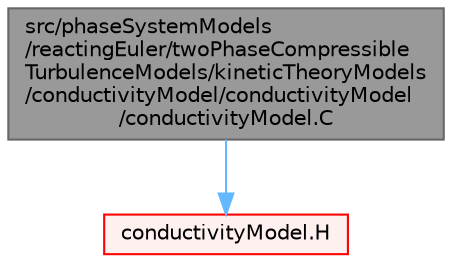 digraph "src/phaseSystemModels/reactingEuler/twoPhaseCompressibleTurbulenceModels/kineticTheoryModels/conductivityModel/conductivityModel/conductivityModel.C"
{
 // LATEX_PDF_SIZE
  bgcolor="transparent";
  edge [fontname=Helvetica,fontsize=10,labelfontname=Helvetica,labelfontsize=10];
  node [fontname=Helvetica,fontsize=10,shape=box,height=0.2,width=0.4];
  Node1 [id="Node000001",label="src/phaseSystemModels\l/reactingEuler/twoPhaseCompressible\lTurbulenceModels/kineticTheoryModels\l/conductivityModel/conductivityModel\l/conductivityModel.C",height=0.2,width=0.4,color="gray40", fillcolor="grey60", style="filled", fontcolor="black",tooltip=" "];
  Node1 -> Node2 [id="edge1_Node000001_Node000002",color="steelblue1",style="solid",tooltip=" "];
  Node2 [id="Node000002",label="conductivityModel.H",height=0.2,width=0.4,color="red", fillcolor="#FFF0F0", style="filled",URL="$reactingEuler_2twoPhaseCompressibleTurbulenceModels_2kineticTheoryModels_2conductivityModel_2con6ad7a1cbbefe3668a816477fb88e6a0a.html",tooltip=" "];
}
